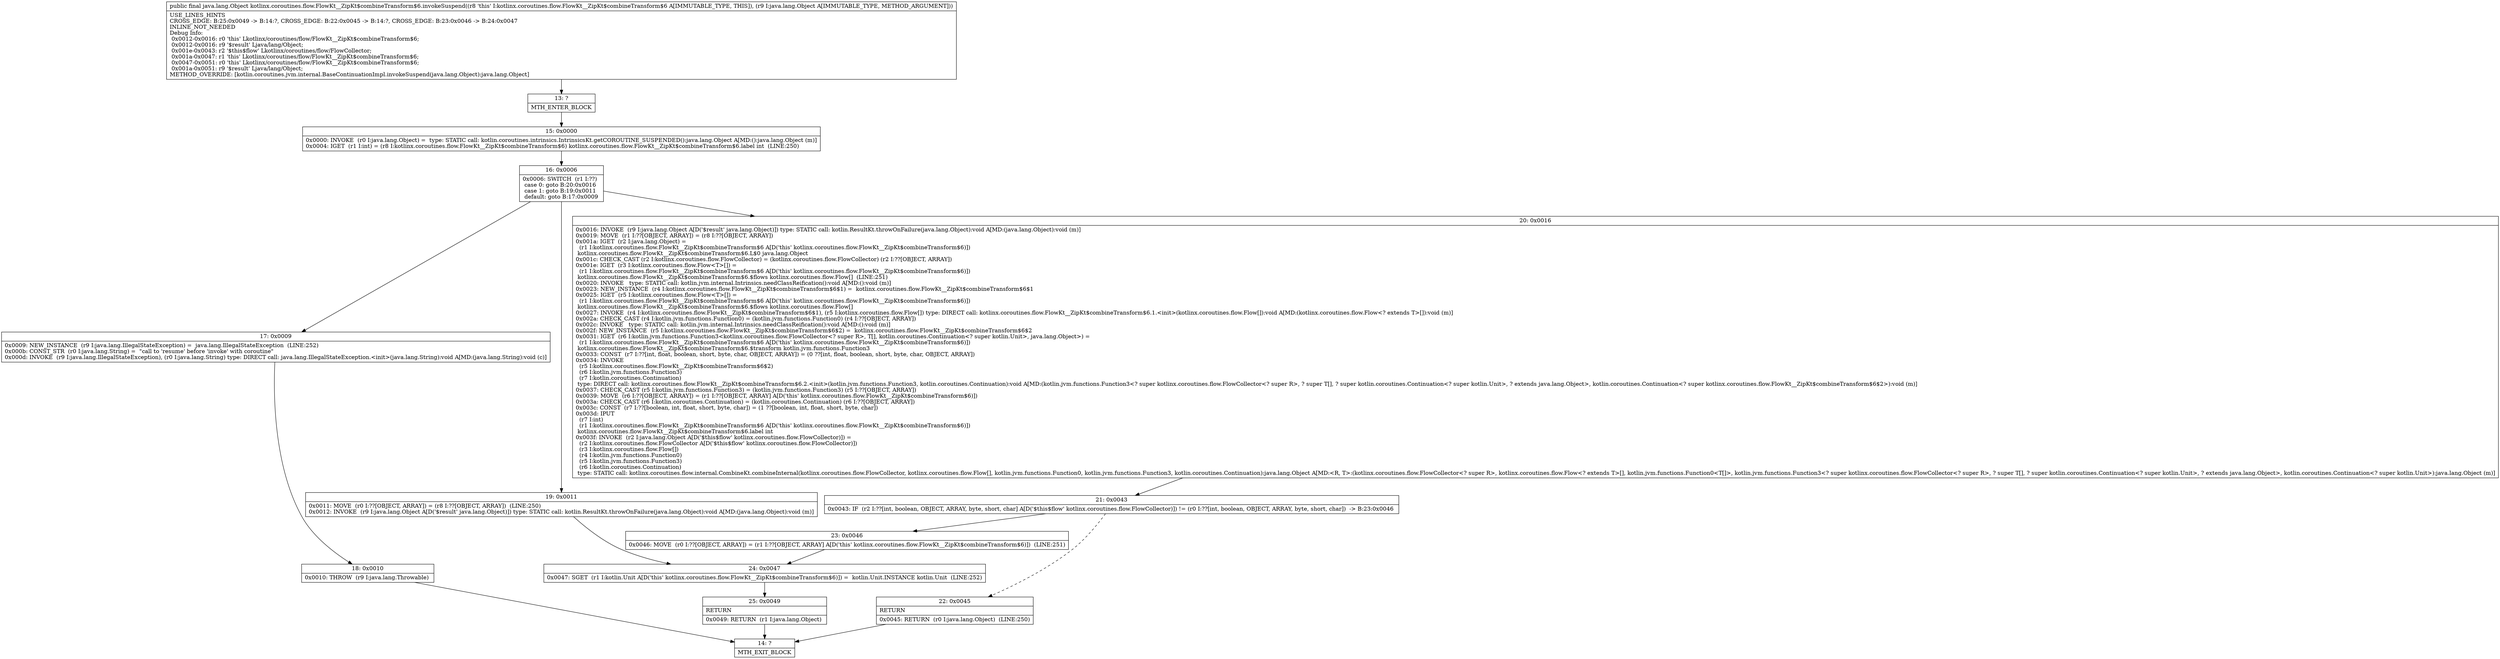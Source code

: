 digraph "CFG forkotlinx.coroutines.flow.FlowKt__ZipKt$combineTransform$6.invokeSuspend(Ljava\/lang\/Object;)Ljava\/lang\/Object;" {
Node_13 [shape=record,label="{13\:\ ?|MTH_ENTER_BLOCK\l}"];
Node_15 [shape=record,label="{15\:\ 0x0000|0x0000: INVOKE  (r0 I:java.lang.Object) =  type: STATIC call: kotlin.coroutines.intrinsics.IntrinsicsKt.getCOROUTINE_SUSPENDED():java.lang.Object A[MD:():java.lang.Object (m)]\l0x0004: IGET  (r1 I:int) = (r8 I:kotlinx.coroutines.flow.FlowKt__ZipKt$combineTransform$6) kotlinx.coroutines.flow.FlowKt__ZipKt$combineTransform$6.label int  (LINE:250)\l}"];
Node_16 [shape=record,label="{16\:\ 0x0006|0x0006: SWITCH  (r1 I:??)\l case 0: goto B:20:0x0016\l case 1: goto B:19:0x0011\l default: goto B:17:0x0009 \l}"];
Node_17 [shape=record,label="{17\:\ 0x0009|0x0009: NEW_INSTANCE  (r9 I:java.lang.IllegalStateException) =  java.lang.IllegalStateException  (LINE:252)\l0x000b: CONST_STR  (r0 I:java.lang.String) =  \"call to 'resume' before 'invoke' with coroutine\" \l0x000d: INVOKE  (r9 I:java.lang.IllegalStateException), (r0 I:java.lang.String) type: DIRECT call: java.lang.IllegalStateException.\<init\>(java.lang.String):void A[MD:(java.lang.String):void (c)]\l}"];
Node_18 [shape=record,label="{18\:\ 0x0010|0x0010: THROW  (r9 I:java.lang.Throwable) \l}"];
Node_14 [shape=record,label="{14\:\ ?|MTH_EXIT_BLOCK\l}"];
Node_19 [shape=record,label="{19\:\ 0x0011|0x0011: MOVE  (r0 I:??[OBJECT, ARRAY]) = (r8 I:??[OBJECT, ARRAY])  (LINE:250)\l0x0012: INVOKE  (r9 I:java.lang.Object A[D('$result' java.lang.Object)]) type: STATIC call: kotlin.ResultKt.throwOnFailure(java.lang.Object):void A[MD:(java.lang.Object):void (m)]\l}"];
Node_24 [shape=record,label="{24\:\ 0x0047|0x0047: SGET  (r1 I:kotlin.Unit A[D('this' kotlinx.coroutines.flow.FlowKt__ZipKt$combineTransform$6)]) =  kotlin.Unit.INSTANCE kotlin.Unit  (LINE:252)\l}"];
Node_25 [shape=record,label="{25\:\ 0x0049|RETURN\l|0x0049: RETURN  (r1 I:java.lang.Object) \l}"];
Node_20 [shape=record,label="{20\:\ 0x0016|0x0016: INVOKE  (r9 I:java.lang.Object A[D('$result' java.lang.Object)]) type: STATIC call: kotlin.ResultKt.throwOnFailure(java.lang.Object):void A[MD:(java.lang.Object):void (m)]\l0x0019: MOVE  (r1 I:??[OBJECT, ARRAY]) = (r8 I:??[OBJECT, ARRAY]) \l0x001a: IGET  (r2 I:java.lang.Object) = \l  (r1 I:kotlinx.coroutines.flow.FlowKt__ZipKt$combineTransform$6 A[D('this' kotlinx.coroutines.flow.FlowKt__ZipKt$combineTransform$6)])\l kotlinx.coroutines.flow.FlowKt__ZipKt$combineTransform$6.L$0 java.lang.Object \l0x001c: CHECK_CAST (r2 I:kotlinx.coroutines.flow.FlowCollector) = (kotlinx.coroutines.flow.FlowCollector) (r2 I:??[OBJECT, ARRAY]) \l0x001e: IGET  (r3 I:kotlinx.coroutines.flow.Flow\<T\>[]) = \l  (r1 I:kotlinx.coroutines.flow.FlowKt__ZipKt$combineTransform$6 A[D('this' kotlinx.coroutines.flow.FlowKt__ZipKt$combineTransform$6)])\l kotlinx.coroutines.flow.FlowKt__ZipKt$combineTransform$6.$flows kotlinx.coroutines.flow.Flow[]  (LINE:251)\l0x0020: INVOKE   type: STATIC call: kotlin.jvm.internal.Intrinsics.needClassReification():void A[MD:():void (m)]\l0x0023: NEW_INSTANCE  (r4 I:kotlinx.coroutines.flow.FlowKt__ZipKt$combineTransform$6$1) =  kotlinx.coroutines.flow.FlowKt__ZipKt$combineTransform$6$1 \l0x0025: IGET  (r5 I:kotlinx.coroutines.flow.Flow\<T\>[]) = \l  (r1 I:kotlinx.coroutines.flow.FlowKt__ZipKt$combineTransform$6 A[D('this' kotlinx.coroutines.flow.FlowKt__ZipKt$combineTransform$6)])\l kotlinx.coroutines.flow.FlowKt__ZipKt$combineTransform$6.$flows kotlinx.coroutines.flow.Flow[] \l0x0027: INVOKE  (r4 I:kotlinx.coroutines.flow.FlowKt__ZipKt$combineTransform$6$1), (r5 I:kotlinx.coroutines.flow.Flow[]) type: DIRECT call: kotlinx.coroutines.flow.FlowKt__ZipKt$combineTransform$6.1.\<init\>(kotlinx.coroutines.flow.Flow[]):void A[MD:(kotlinx.coroutines.flow.Flow\<? extends T\>[]):void (m)]\l0x002a: CHECK_CAST (r4 I:kotlin.jvm.functions.Function0) = (kotlin.jvm.functions.Function0) (r4 I:??[OBJECT, ARRAY]) \l0x002c: INVOKE   type: STATIC call: kotlin.jvm.internal.Intrinsics.needClassReification():void A[MD:():void (m)]\l0x002f: NEW_INSTANCE  (r5 I:kotlinx.coroutines.flow.FlowKt__ZipKt$combineTransform$6$2) =  kotlinx.coroutines.flow.FlowKt__ZipKt$combineTransform$6$2 \l0x0031: IGET  (r6 I:kotlin.jvm.functions.Function3\<kotlinx.coroutines.flow.FlowCollector\<? super R\>, T[], kotlin.coroutines.Continuation\<? super kotlin.Unit\>, java.lang.Object\>) = \l  (r1 I:kotlinx.coroutines.flow.FlowKt__ZipKt$combineTransform$6 A[D('this' kotlinx.coroutines.flow.FlowKt__ZipKt$combineTransform$6)])\l kotlinx.coroutines.flow.FlowKt__ZipKt$combineTransform$6.$transform kotlin.jvm.functions.Function3 \l0x0033: CONST  (r7 I:??[int, float, boolean, short, byte, char, OBJECT, ARRAY]) = (0 ??[int, float, boolean, short, byte, char, OBJECT, ARRAY]) \l0x0034: INVOKE  \l  (r5 I:kotlinx.coroutines.flow.FlowKt__ZipKt$combineTransform$6$2)\l  (r6 I:kotlin.jvm.functions.Function3)\l  (r7 I:kotlin.coroutines.Continuation)\l type: DIRECT call: kotlinx.coroutines.flow.FlowKt__ZipKt$combineTransform$6.2.\<init\>(kotlin.jvm.functions.Function3, kotlin.coroutines.Continuation):void A[MD:(kotlin.jvm.functions.Function3\<? super kotlinx.coroutines.flow.FlowCollector\<? super R\>, ? super T[], ? super kotlin.coroutines.Continuation\<? super kotlin.Unit\>, ? extends java.lang.Object\>, kotlin.coroutines.Continuation\<? super kotlinx.coroutines.flow.FlowKt__ZipKt$combineTransform$6$2\>):void (m)]\l0x0037: CHECK_CAST (r5 I:kotlin.jvm.functions.Function3) = (kotlin.jvm.functions.Function3) (r5 I:??[OBJECT, ARRAY]) \l0x0039: MOVE  (r6 I:??[OBJECT, ARRAY]) = (r1 I:??[OBJECT, ARRAY] A[D('this' kotlinx.coroutines.flow.FlowKt__ZipKt$combineTransform$6)]) \l0x003a: CHECK_CAST (r6 I:kotlin.coroutines.Continuation) = (kotlin.coroutines.Continuation) (r6 I:??[OBJECT, ARRAY]) \l0x003c: CONST  (r7 I:??[boolean, int, float, short, byte, char]) = (1 ??[boolean, int, float, short, byte, char]) \l0x003d: IPUT  \l  (r7 I:int)\l  (r1 I:kotlinx.coroutines.flow.FlowKt__ZipKt$combineTransform$6 A[D('this' kotlinx.coroutines.flow.FlowKt__ZipKt$combineTransform$6)])\l kotlinx.coroutines.flow.FlowKt__ZipKt$combineTransform$6.label int \l0x003f: INVOKE  (r2 I:java.lang.Object A[D('$this$flow' kotlinx.coroutines.flow.FlowCollector)]) = \l  (r2 I:kotlinx.coroutines.flow.FlowCollector A[D('$this$flow' kotlinx.coroutines.flow.FlowCollector)])\l  (r3 I:kotlinx.coroutines.flow.Flow[])\l  (r4 I:kotlin.jvm.functions.Function0)\l  (r5 I:kotlin.jvm.functions.Function3)\l  (r6 I:kotlin.coroutines.Continuation)\l type: STATIC call: kotlinx.coroutines.flow.internal.CombineKt.combineInternal(kotlinx.coroutines.flow.FlowCollector, kotlinx.coroutines.flow.Flow[], kotlin.jvm.functions.Function0, kotlin.jvm.functions.Function3, kotlin.coroutines.Continuation):java.lang.Object A[MD:\<R, T\>:(kotlinx.coroutines.flow.FlowCollector\<? super R\>, kotlinx.coroutines.flow.Flow\<? extends T\>[], kotlin.jvm.functions.Function0\<T[]\>, kotlin.jvm.functions.Function3\<? super kotlinx.coroutines.flow.FlowCollector\<? super R\>, ? super T[], ? super kotlin.coroutines.Continuation\<? super kotlin.Unit\>, ? extends java.lang.Object\>, kotlin.coroutines.Continuation\<? super kotlin.Unit\>):java.lang.Object (m)]\l}"];
Node_21 [shape=record,label="{21\:\ 0x0043|0x0043: IF  (r2 I:??[int, boolean, OBJECT, ARRAY, byte, short, char] A[D('$this$flow' kotlinx.coroutines.flow.FlowCollector)]) != (r0 I:??[int, boolean, OBJECT, ARRAY, byte, short, char])  \-\> B:23:0x0046 \l}"];
Node_22 [shape=record,label="{22\:\ 0x0045|RETURN\l|0x0045: RETURN  (r0 I:java.lang.Object)  (LINE:250)\l}"];
Node_23 [shape=record,label="{23\:\ 0x0046|0x0046: MOVE  (r0 I:??[OBJECT, ARRAY]) = (r1 I:??[OBJECT, ARRAY] A[D('this' kotlinx.coroutines.flow.FlowKt__ZipKt$combineTransform$6)])  (LINE:251)\l}"];
MethodNode[shape=record,label="{public final java.lang.Object kotlinx.coroutines.flow.FlowKt__ZipKt$combineTransform$6.invokeSuspend((r8 'this' I:kotlinx.coroutines.flow.FlowKt__ZipKt$combineTransform$6 A[IMMUTABLE_TYPE, THIS]), (r9 I:java.lang.Object A[IMMUTABLE_TYPE, METHOD_ARGUMENT]))  | USE_LINES_HINTS\lCROSS_EDGE: B:25:0x0049 \-\> B:14:?, CROSS_EDGE: B:22:0x0045 \-\> B:14:?, CROSS_EDGE: B:23:0x0046 \-\> B:24:0x0047\lINLINE_NOT_NEEDED\lDebug Info:\l  0x0012\-0x0016: r0 'this' Lkotlinx\/coroutines\/flow\/FlowKt__ZipKt$combineTransform$6;\l  0x0012\-0x0016: r9 '$result' Ljava\/lang\/Object;\l  0x001e\-0x0043: r2 '$this$flow' Lkotlinx\/coroutines\/flow\/FlowCollector;\l  0x001a\-0x0047: r1 'this' Lkotlinx\/coroutines\/flow\/FlowKt__ZipKt$combineTransform$6;\l  0x0047\-0x0051: r0 'this' Lkotlinx\/coroutines\/flow\/FlowKt__ZipKt$combineTransform$6;\l  0x001a\-0x0051: r9 '$result' Ljava\/lang\/Object;\lMETHOD_OVERRIDE: [kotlin.coroutines.jvm.internal.BaseContinuationImpl.invokeSuspend(java.lang.Object):java.lang.Object]\l}"];
MethodNode -> Node_13;Node_13 -> Node_15;
Node_15 -> Node_16;
Node_16 -> Node_17;
Node_16 -> Node_19;
Node_16 -> Node_20;
Node_17 -> Node_18;
Node_18 -> Node_14;
Node_19 -> Node_24;
Node_24 -> Node_25;
Node_25 -> Node_14;
Node_20 -> Node_21;
Node_21 -> Node_22[style=dashed];
Node_21 -> Node_23;
Node_22 -> Node_14;
Node_23 -> Node_24;
}

